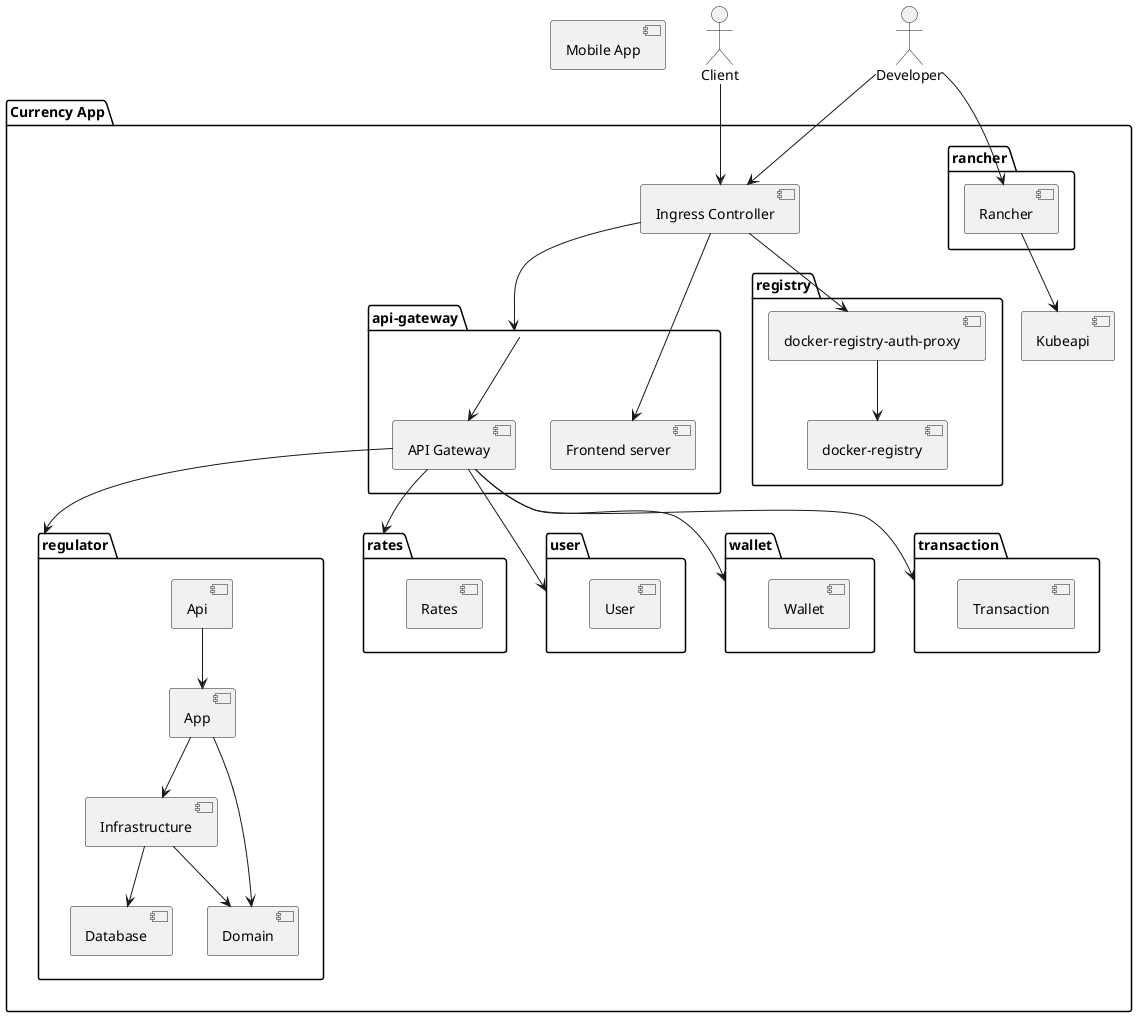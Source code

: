 @startuml Infrastructure Diagram
[Mobile App]
package "Currency App" {
    package "api-gateway" {
        [Frontend server]
        [API Gateway]
    }
    package "regulator" {
        [Api]
        [App]
        [Infrastructure]
        [Domain]
        [Database]
    }
    package "rates" {
        [Rates]
    }
    package "user" {
        [User]
    }
    package "wallet" {
        [Wallet]
    }
    package "transaction" {
        [Transaction]
    }
    package "registry" {
        [docker-registry]
        [docker-registry-auth-proxy]
    }
    package "rancher" {
        [Rancher]
    }
    [Ingress Controller]
    [Kubeapi]
}

[docker-registry-auth-proxy] --> [docker-registry]

[Api] --> [App]
[App] --> [Infrastructure]
[App] --> [Domain]
[Infrastructure] --> [Domain]
[Infrastructure] --> [Database]

[Ingress Controller] --> [docker-registry-auth-proxy]
[Ingress Controller] --> [api-gateway]
[Ingress Controller] --> [Frontend server]

[api-gateway] --> [API Gateway]
[API Gateway] --> [regulator]
[API Gateway] --> [rates]
[API Gateway] --> [user]
[API Gateway] --> [wallet]
[API Gateway] --> [transaction]


actor Client
[Client] --> [Ingress Controller]

actor Developer
[Developer] --> [Rancher]
[Developer] --> [Ingress Controller]
[Rancher] --> [Kubeapi]
@enduml